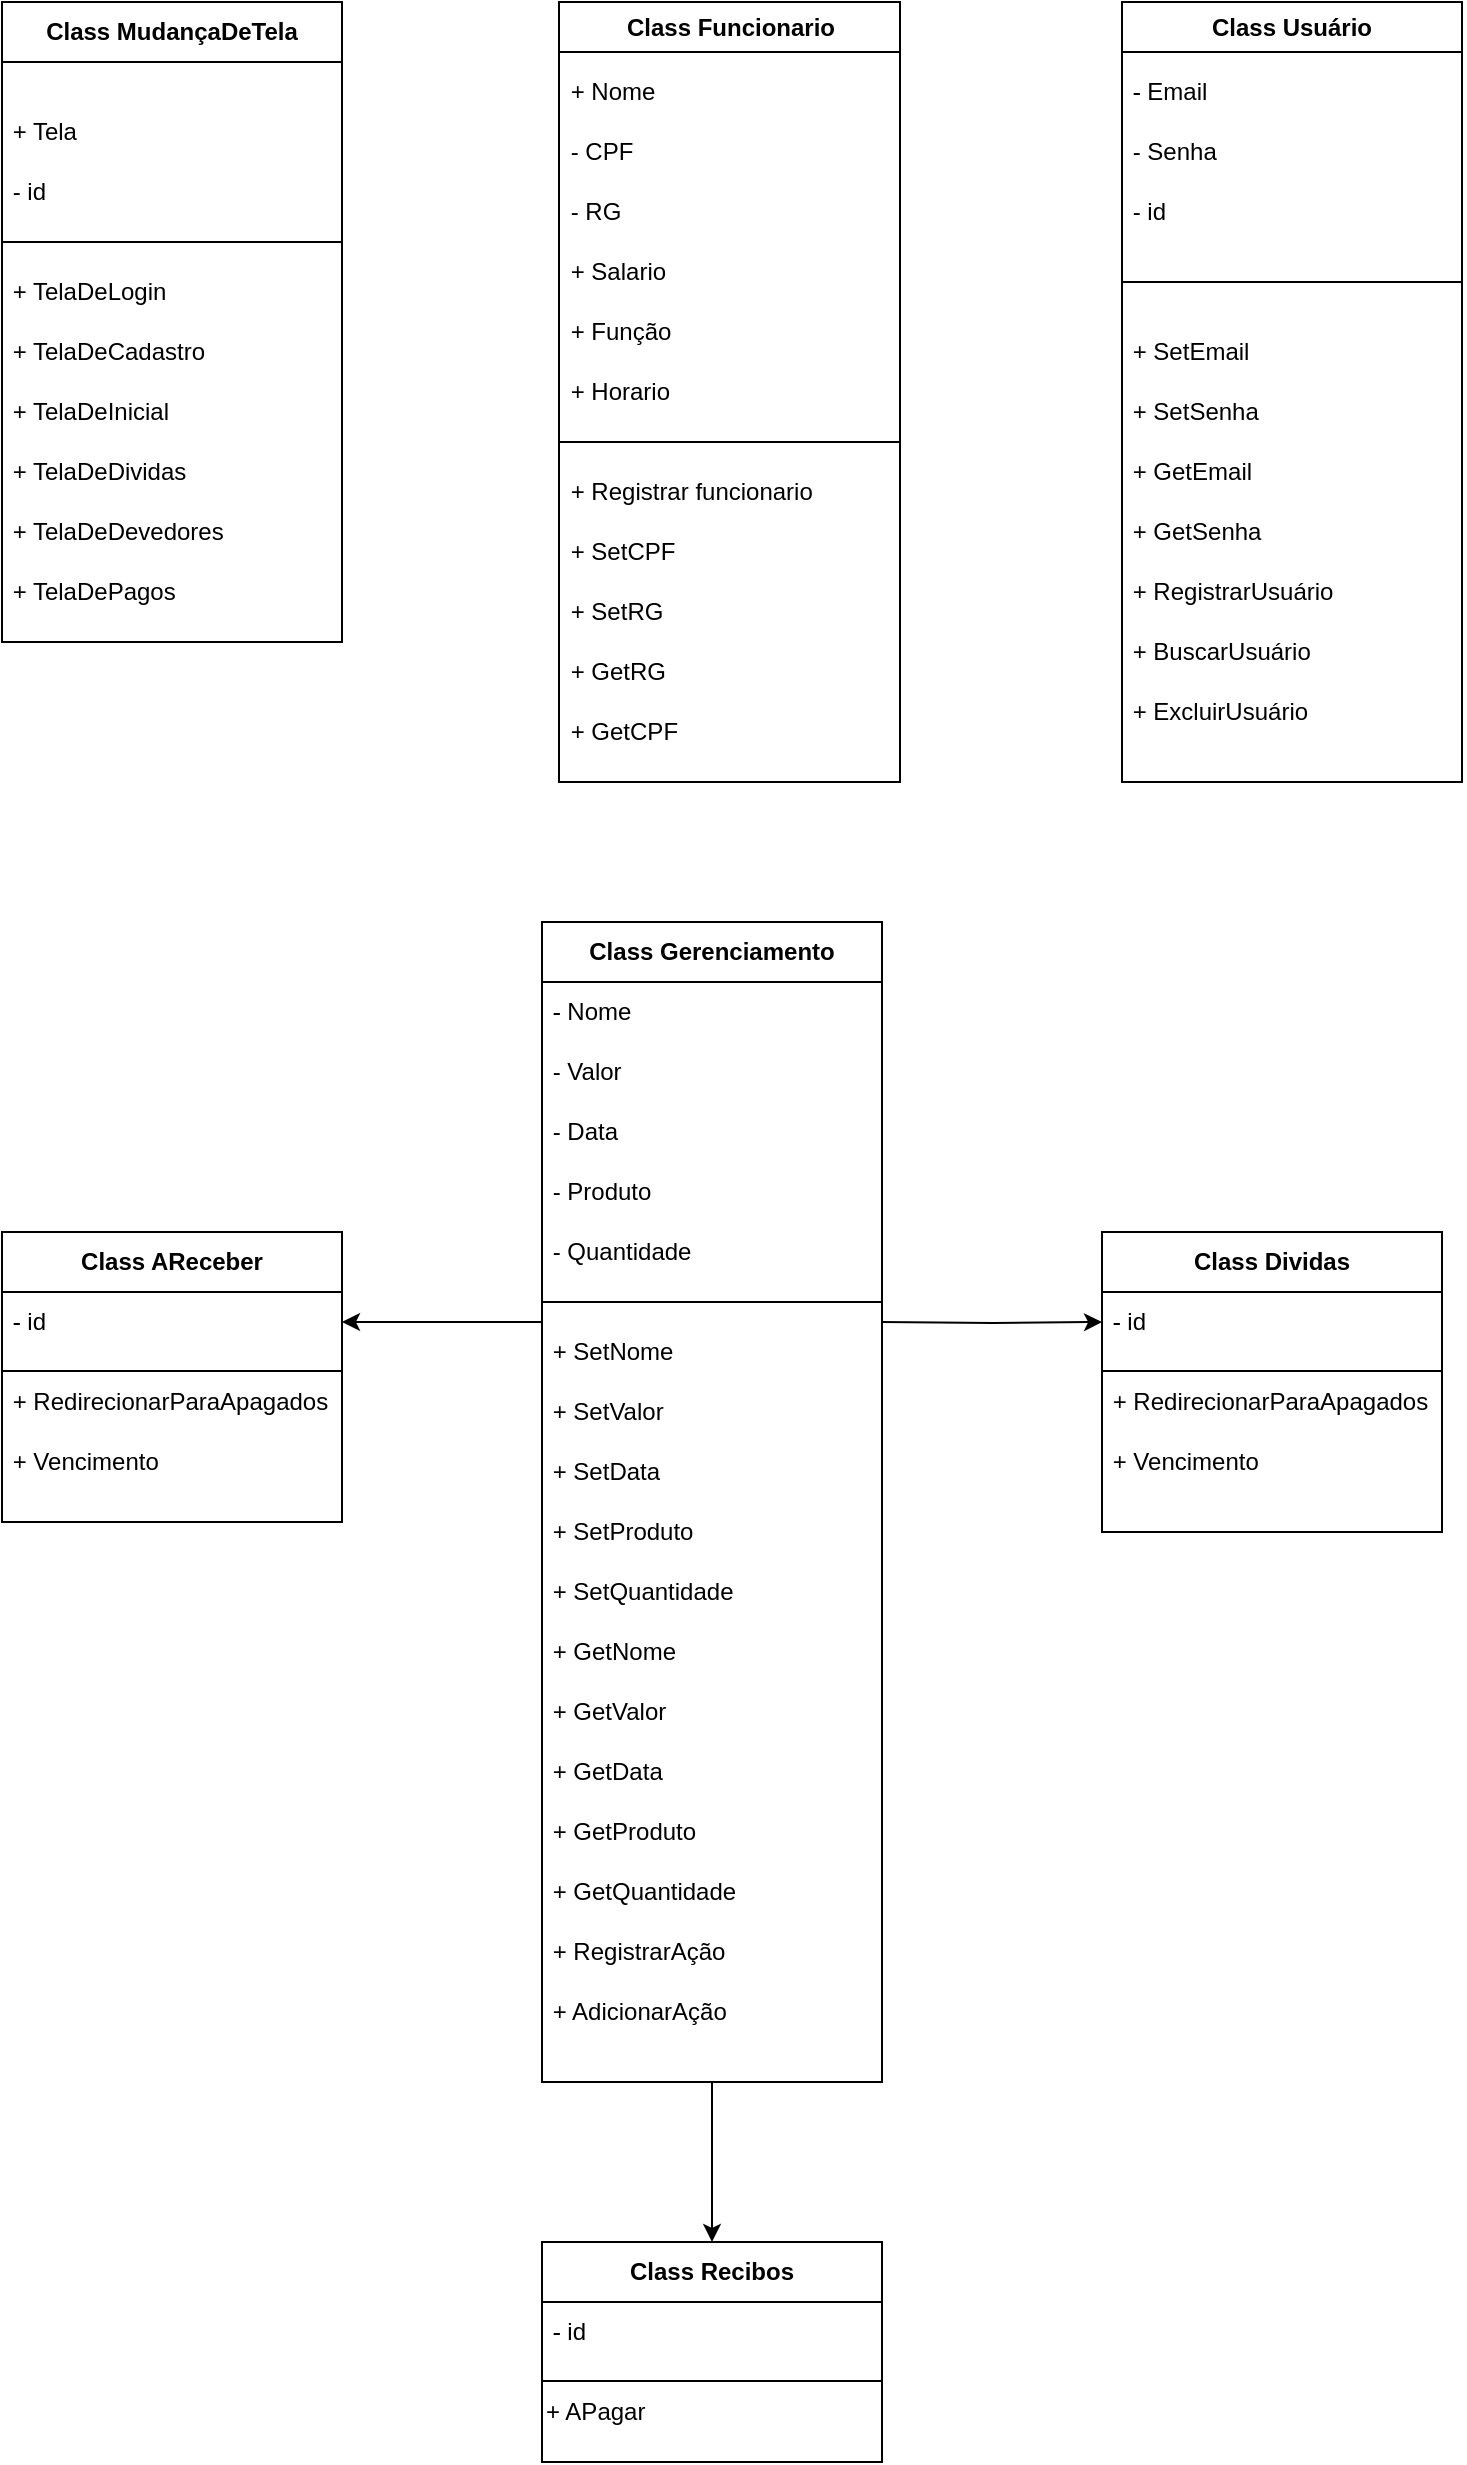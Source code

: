 <mxfile version="24.6.2" type="device">
  <diagram name="Página-1" id="smyKCcmPgh4JEpbnY9rW">
    <mxGraphModel dx="1549" dy="809" grid="1" gridSize="10" guides="1" tooltips="1" connect="1" arrows="1" fold="1" page="1" pageScale="1" pageWidth="827" pageHeight="1169" math="0" shadow="0">
      <root>
        <mxCell id="0" />
        <mxCell id="1" parent="0" />
        <mxCell id="2vEYWLVyO3rV39nkamUB-11" value="Class Usuário" style="swimlane;whiteSpace=wrap;html=1;startSize=25;" parent="1" vertex="1">
          <mxGeometry x="610" y="20" width="170" height="390" as="geometry" />
        </mxCell>
        <mxCell id="2vEYWLVyO3rV39nkamUB-15" value="&amp;nbsp;+ RegistrarUsuário&lt;span style=&quot;color: rgba(0, 0, 0, 0); font-family: monospace; font-size: 0px; text-wrap: nowrap;&quot;&gt;%3CmxGraphModel%3E%3Croot%3E%3CmxCell%20id%3D%220%22%2F%3E%3CmxCell%20id%3D%221%22%20parent%3D%220%22%2F%3E%3CmxCell%20id%3D%222%22%20value%3D%22%26amp%3Bnbsp%3B-%20Senha%22%20style%3D%22text%3Bhtml%3D1%3Balign%3Dleft%3BverticalAlign%3Dmiddle%3BwhiteSpace%3Dwrap%3Brounded%3D0%3B%22%20vertex%3D%221%22%20parent%3D%221%22%3E%3CmxGeometry%20x%3D%22290%22%20y%3D%22380%22%20width%3D%22170%22%20height%3D%2230%22%20as%3D%22geometry%22%2F%3E%3C%2FmxCell%3E%3C%2Froot%3E%3C%2FmxGraphModel%3E&lt;/span&gt;&lt;span style=&quot;color: rgba(0, 0, 0, 0); font-family: monospace; font-size: 0px; text-wrap: nowrap;&quot;&gt;%3CmxGraphModel%3E%3Croot%3E%3CmxCell%20id%3D%220%22%2F%3E%3CmxCell%20id%3D%221%22%20parent%3D%220%22%2F%3E%3CmxCell%20id%3D%222%22%20value%3D%22%26amp%3Bnbsp%3B-%20Senha%22%20style%3D%22text%3Bhtml%3D1%3Balign%3Dleft%3BverticalAlign%3Dmiddle%3BwhiteSpace%3Dwrap%3Brounded%3D0%3B%22%20vertex%3D%221%22%20parent%3D%221%22%3E%3CmxGeometry%20x%3D%22290%22%20y%3D%22380%22%20width%3D%22170%22%20height%3D%2230%22%20as%3D%22geometry%22%2F%3E%3C%2FmxCell%3E%3C%2Froot%3E%3C%2FmxGraphModel%3E&lt;/span&gt;" style="text;html=1;align=left;verticalAlign=middle;whiteSpace=wrap;rounded=0;" parent="2vEYWLVyO3rV39nkamUB-11" vertex="1">
          <mxGeometry y="280" width="170" height="30" as="geometry" />
        </mxCell>
        <mxCell id="2vEYWLVyO3rV39nkamUB-16" value="&amp;nbsp;+ BuscarUsuário&lt;span style=&quot;color: rgba(0, 0, 0, 0); font-family: monospace; font-size: 0px; text-wrap: nowrap;&quot;&gt;%3CmxGraphModel%3E%3Croot%3E%3CmxCell%20id%3D%220%22%2F%3E%3CmxCell%20id%3D%221%22%20parent%3D%220%22%2F%3E%3CmxCell%20id%3D%222%22%20value%3D%22%26amp%3Bnbsp%3B-%20Senha%22%20style%3D%22text%3Bhtml%3D1%3Balign%3Dleft%3BverticalAlign%3Dmiddle%3BwhiteSpace%3Dwrap%3Brounded%3D0%3B%22%20vertex%3D%221%22%20parent%3D%221%22%3E%3CmxGeometry%20x%3D%22290%22%20y%3D%22380%22%20width%3D%22170%22%20height%3D%2230%22%20as%3D%22geometry%22%2F%3E%3C%2FmxCell%3E%3C%2Froot%3E%3C%2FmxGraphModel%3E&lt;/span&gt;&lt;span style=&quot;color: rgba(0, 0, 0, 0); font-family: monospace; font-size: 0px; text-wrap: nowrap;&quot;&gt;%3CmxGraphModel%3E%3Croot%3E%3CmxCell%20id%3D%220%22%2F%3E%3CmxCell%20id%3D%221%22%20parent%3D%220%22%2F%3E%3CmxCell%20id%3D%222%22%20value%3D%22%26amp%3Bnbsp%3B-%20Senha%22%20style%3D%22text%3Bhtml%3D1%3Balign%3Dleft%3BverticalAlign%3Dmiddle%3BwhiteSpace%3Dwrap%3Brounded%3D0%3B%22%20vertex%3D%221%22%20parent%3D%221%22%3E%3CmxGeometry%20x%3D%22290%22%20y%3D%22380%22%20width%3D%22170%22%20height%3D%2230%22%20as%3D%22geometry%22%2F%3E%3C%2FmxCell%3E%3C%2Froot%3E%3C%2FmxGraphModel%3E&lt;/span&gt;" style="text;html=1;align=left;verticalAlign=middle;whiteSpace=wrap;rounded=0;" parent="2vEYWLVyO3rV39nkamUB-11" vertex="1">
          <mxGeometry y="310" width="170" height="30" as="geometry" />
        </mxCell>
        <mxCell id="2vEYWLVyO3rV39nkamUB-17" value="&amp;nbsp;+ ExcluirUsuário&lt;span style=&quot;color: rgba(0, 0, 0, 0); font-family: monospace; font-size: 0px; text-wrap: nowrap;&quot;&gt;%3CmxGraphModel%3E%3Croot%3E%3CmxCell%20id%3D%220%22%2F%3E%3CmxCell%20id%3D%221%22%20parent%3D%220%22%2F%3E%3CmxCell%20id%3D%222%22%20value%3D%22%26amp%3Bnbsp%3B-%20Senha%22%20style%3D%22text%3Bhtml%3D1%3Balign%3Dleft%3BverticalAlign%3Dmiddle%3BwhiteSpace%3Dwrap%3Brounded%3D0%3B%22%20vertex%3D%221%22%20parent%3D%221%22%3E%3CmxGeometry%20x%3D%22290%22%20y%3D%22380%22%20width%3D%22170%22%20height%3D%2230%22%20as%3D%22geometry%22%2F%3E%3C%2FmxCell%3E%3C%2Froot%3E%3C%2FmxGraphModel%3E&lt;/span&gt;&lt;span style=&quot;color: rgba(0, 0, 0, 0); font-family: monospace; font-size: 0px; text-wrap: nowrap;&quot;&gt;%3CmxGraphModel%3E%3Croot%3E%3CmxCell%20id%3D%220%22%2F%3E%3CmxCell%20id%3D%221%22%20parent%3D%220%22%2F%3E%3CmxCell%20id%3D%222%22%20value%3D%22%26amp%3Bnbsp%3B-%20Senha%22%20style%3D%22text%3Bhtml%3D1%3Balign%3Dleft%3BverticalAlign%3Dmiddle%3BwhiteSpace%3Dwrap%3Brounded%3D0%3B%22%20vertex%3D%221%22%20parent%3D%221%22%3E%3CmxGeometry%20x%3D%22290%22%20y%3D%22380%22%20width%3D%22170%22%20height%3D%2230%22%20as%3D%22geometry%22%2F%3E%3C%2FmxCell%3E%3C%2Froot%3E%3C%2FmxGraphModel%3E&lt;/span&gt;" style="text;html=1;align=left;verticalAlign=middle;whiteSpace=wrap;rounded=0;" parent="2vEYWLVyO3rV39nkamUB-11" vertex="1">
          <mxGeometry y="340" width="170" height="30" as="geometry" />
        </mxCell>
        <mxCell id="2vEYWLVyO3rV39nkamUB-19" value="&amp;nbsp;-&amp;nbsp;" style="text;html=1;align=left;verticalAlign=middle;whiteSpace=wrap;rounded=0;" parent="2vEYWLVyO3rV39nkamUB-11" vertex="1">
          <mxGeometry y="30" width="170" height="30" as="geometry" />
        </mxCell>
        <mxCell id="2vEYWLVyO3rV39nkamUB-22" value="&amp;nbsp;- Email" style="text;html=1;align=left;verticalAlign=middle;whiteSpace=wrap;rounded=0;" parent="2vEYWLVyO3rV39nkamUB-11" vertex="1">
          <mxGeometry y="30" width="170" height="30" as="geometry" />
        </mxCell>
        <mxCell id="2vEYWLVyO3rV39nkamUB-23" value="&amp;nbsp;- Senha" style="text;html=1;align=left;verticalAlign=middle;whiteSpace=wrap;rounded=0;" parent="2vEYWLVyO3rV39nkamUB-11" vertex="1">
          <mxGeometry y="60" width="170" height="30" as="geometry" />
        </mxCell>
        <mxCell id="2vEYWLVyO3rV39nkamUB-20" value="&amp;nbsp;+ SetEmail&lt;span style=&quot;color: rgba(0, 0, 0, 0); font-family: monospace; font-size: 0px; text-wrap: nowrap;&quot;&gt;%3CmxGraphModel%3E%3Croot%3E%3CmxCell%20id%3D%220%22%2F%3E%3CmxCell%20id%3D%221%22%20parent%3D%220%22%2F%3E%3CmxCell%20id%3D%222%22%20value%3D%22%26amp%3Bnbsp%3B-%20Senha%22%20style%3D%22text%3Bhtml%3D1%3Balign%3Dleft%3BverticalAlign%3Dmiddle%3BwhiteSpace%3Dwrap%3Brounded%3D0%3B%22%20vertex%3D%221%22%20parent%3D%221%22%3E%3CmxGeometry%20x%3D%22290%22%20y%3D%22380%22%20width%3D%22170%22%20height%3D%2230%22%20as%3D%22geometry%22%2F%3E%3C%2FmxCell%3E%3C%2Froot%3E%3C%2FmxGraphModel%3E&lt;/span&gt;&lt;span style=&quot;color: rgba(0, 0, 0, 0); font-family: monospace; font-size: 0px; text-wrap: nowrap;&quot;&gt;%3CmxGraphModel%3E%3Croot%3E%3CmxCell%20id%3D%220%22%2F%3E%3CmxCell%20id%3D%221%22%20parent%3D%220%22%2F%3E%3CmxCell%20id%3D%222%22%20value%3D%22%26amp%3Bnbsp%3B-%20Senha%22%20style%3D%22text%3Bhtml%3D1%3Balign%3Dleft%3BverticalAlign%3Dmiddle%3BwhiteSpace%3Dwrap%3Brounded%3D0%3B%22%20vertex%3D%221%22%20parent%3D%221%22%3E%3CmxGeometry%20x%3D%22290%22%20y%3D%22380%22%20width%3D%22170%22%20height%3D%2230%22%20as%3D%22geometry%22%2F%3E%3C%2FmxCell%3E%3C%2Froot%3E%3C%2FmxGraphModel%3E&lt;/span&gt;" style="text;html=1;align=left;verticalAlign=middle;whiteSpace=wrap;rounded=0;" parent="2vEYWLVyO3rV39nkamUB-11" vertex="1">
          <mxGeometry y="160" width="170" height="30" as="geometry" />
        </mxCell>
        <mxCell id="2vEYWLVyO3rV39nkamUB-21" value="&amp;nbsp;+ SetSenha&lt;span style=&quot;color: rgba(0, 0, 0, 0); font-family: monospace; font-size: 0px; text-wrap: nowrap;&quot;&gt;%3CmxGraphModel%3E%3Croot%3E%3CmxCell%20id%3D%220%22%2F%3E%3CmxCell%20id%3D%221%22%20parent%3D%220%22%2F%3E%3CmxCell%20id%3D%222%22%20value%3D%22%26amp%3Bnbsp%3B-%20Senha%22%20style%3D%22text%3Bhtml%3D1%3Balign%3Dleft%3BverticalAlign%3Dmiddle%3BwhiteSpace%3Dwrap%3Brounded%3D0%3B%22%20vertex%3D%221%22%20parent%3D%221%22%3E%3CmxGeometry%20x%3D%22290%22%20y%3D%22380%22%20width%3D%22170%22%20height%3D%2230%22%20as%3D%22geometry%22%2F%3E%3C%2FmxCell%3E%3C%2Froot%3E%3C%2FmxGraphModel%3E&lt;/span&gt;&lt;span style=&quot;color: rgba(0, 0, 0, 0); font-family: monospace; font-size: 0px; text-wrap: nowrap;&quot;&gt;%3CmxGraphModel%3E%3Croot%3E%3CmxCell%20id%3D%220%22%2F%3E%3CmxCell%20id%3D%221%22%20parent%3D%220%22%2F%3E%3CmxCell%20id%3D%222%22%20value%3D%22%26amp%3Bnbsp%3B-%20Senha%22%20style%3D%22text%3Bhtml%3D1%3Balign%3Dleft%3BverticalAlign%3Dmiddle%3BwhiteSpace%3Dwrap%3Brounded%3D0%3B%22%20vertex%3D%221%22%20parent%3D%221%22%3E%3CmxGeometry%20x%3D%22290%22%20y%3D%22380%22%20width%3D%22170%22%20height%3D%2230%22%20as%3D%22geometry%22%2F%3E%3C%2FmxCell%3E%3C%2Froot%3E%3C%2FmxGraphModel%3E&lt;/span&gt;" style="text;html=1;align=left;verticalAlign=middle;whiteSpace=wrap;rounded=0;" parent="2vEYWLVyO3rV39nkamUB-11" vertex="1">
          <mxGeometry y="190" width="170" height="30" as="geometry" />
        </mxCell>
        <mxCell id="3HMJEBWpOev8WAPLhZj--65" value="&amp;nbsp;- id" style="text;html=1;align=left;verticalAlign=middle;whiteSpace=wrap;rounded=0;" parent="2vEYWLVyO3rV39nkamUB-11" vertex="1">
          <mxGeometry y="90" width="170" height="30" as="geometry" />
        </mxCell>
        <mxCell id="3HMJEBWpOev8WAPLhZj--68" value="" style="endArrow=none;html=1;rounded=0;exitX=0;exitY=0.5;exitDx=0;exitDy=0;entryX=1;entryY=0.5;entryDx=0;entryDy=0;" parent="2vEYWLVyO3rV39nkamUB-11" edge="1">
          <mxGeometry width="50" height="50" relative="1" as="geometry">
            <mxPoint y="140" as="sourcePoint" />
            <mxPoint x="170" y="140" as="targetPoint" />
          </mxGeometry>
        </mxCell>
        <mxCell id="bdETk0c40RNXYwmFuUaq-20" value="&amp;nbsp;+ GetEmail&lt;span style=&quot;color: rgba(0, 0, 0, 0); font-family: monospace; font-size: 0px; text-wrap: nowrap;&quot;&gt;%3CmxGraphModel%3E%3Croot%3E%3CmxCell%20id%3D%220%22%2F%3E%3CmxCell%20id%3D%221%22%20parent%3D%220%22%2F%3E%3CmxCell%20id%3D%222%22%20value%3D%22%26amp%3Bnbsp%3B-%20Senha%22%20style%3D%22text%3Bhtml%3D1%3Balign%3Dleft%3BverticalAlign%3Dmiddle%3BwhiteSpace%3Dwrap%3Brounded%3D0%3B%22%20vertex%3D%221%22%20parent%3D%221%22%3E%3CmxGeometry%20x%3D%22290%22%20y%3D%22380%22%20width%3D%22170%22%20height%3D%2230%22%20as%3D%22geometry%22%2F%3E%3C%2FmxCell%3E%3C%2Froot%3E%3C%2FmxGraphModel%3E&lt;/span&gt;&lt;span style=&quot;color: rgba(0, 0, 0, 0); font-family: monospace; font-size: 0px; text-wrap: nowrap;&quot;&gt;%3CmxGraphModel%3E%3Croot%3E%3CmxCell%20id%3D%220%22%2F%3E%3CmxCell%20id%3D%221%22%20parent%3D%220%22%2F%3E%3CmxCell%20id%3D%222%22%20value%3D%22%26amp%3Bnbsp%3B-%20Senha%22%20style%3D%22text%3Bhtml%3D1%3Balign%3Dleft%3BverticalAlign%3Dmiddle%3BwhiteSpace%3Dwrap%3Brounded%3D0%3B%22%20vertex%3D%221%22%20parent%3D%221%22%3E%3CmxGeometry%20x%3D%22290%22%20y%3D%22380%22%20width%3D%22170%22%20height%3D%2230%22%20as%3D%22geometry%22%2F%3E%3C%2FmxCell%3E%3C%2Froot%3E%3C%2FmxGraphModel%3E&lt;/span&gt;" style="text;html=1;align=left;verticalAlign=middle;whiteSpace=wrap;rounded=0;" vertex="1" parent="2vEYWLVyO3rV39nkamUB-11">
          <mxGeometry y="220" width="170" height="30" as="geometry" />
        </mxCell>
        <mxCell id="bdETk0c40RNXYwmFuUaq-21" value="&amp;nbsp;+ GetSenha&lt;span style=&quot;color: rgba(0, 0, 0, 0); font-family: monospace; font-size: 0px; text-wrap: nowrap;&quot;&gt;%3CmxGraphModel%3E%3Croot%3E%3CmxCell%20id%3D%220%22%2F%3E%3CmxCell%20id%3D%221%22%20parent%3D%220%22%2F%3E%3CmxCell%20id%3D%222%22%20value%3D%22%26amp%3Bnbsp%3B-%20Senha%22%20style%3D%22text%3Bhtml%3D1%3Balign%3Dleft%3BverticalAlign%3Dmiddle%3BwhiteSpace%3Dwrap%3Brounded%3D0%3B%22%20vertex%3D%221%22%20parent%3D%221%22%3E%3CmxGeometry%20x%3D%22290%22%20y%3D%22380%22%20width%3D%22170%22%20height%3D%2230%22%20as%3D%22geometry%22%2F%3E%3C%2FmxCell%3E%3C%2Froot%3E%3C%2FmxGraphModel%3E&lt;/span&gt;&lt;span style=&quot;color: rgba(0, 0, 0, 0); font-family: monospace; font-size: 0px; text-wrap: nowrap;&quot;&gt;%3CmxGraphModel%3E%3Croot%3E%3CmxCell%20id%3D%220%22%2F%3E%3CmxCell%20id%3D%221%22%20parent%3D%220%22%2F%3E%3CmxCell%20id%3D%222%22%20value%3D%22%26amp%3Bnbsp%3B-%20Senha%22%20style%3D%22text%3Bhtml%3D1%3Balign%3Dleft%3BverticalAlign%3Dmiddle%3BwhiteSpace%3Dwrap%3Brounded%3D0%3B%22%20vertex%3D%221%22%20parent%3D%221%22%3E%3CmxGeometry%20x%3D%22290%22%20y%3D%22380%22%20width%3D%22170%22%20height%3D%2230%22%20as%3D%22geometry%22%2F%3E%3C%2FmxCell%3E%3C%2Froot%3E%3C%2FmxGraphModel%3E&lt;/span&gt;" style="text;html=1;align=left;verticalAlign=middle;whiteSpace=wrap;rounded=0;" vertex="1" parent="2vEYWLVyO3rV39nkamUB-11">
          <mxGeometry y="250" width="170" height="30" as="geometry" />
        </mxCell>
        <mxCell id="2vEYWLVyO3rV39nkamUB-25" value="Class MudançaDeTela" style="swimlane;whiteSpace=wrap;html=1;startSize=30;" parent="1" vertex="1">
          <mxGeometry x="50" y="20" width="170" height="320" as="geometry" />
        </mxCell>
        <mxCell id="2vEYWLVyO3rV39nkamUB-28" value="&amp;nbsp;+ TelaDeLogin" style="text;html=1;align=left;verticalAlign=middle;whiteSpace=wrap;rounded=0;" parent="2vEYWLVyO3rV39nkamUB-25" vertex="1">
          <mxGeometry y="130" width="170" height="30" as="geometry" />
        </mxCell>
        <mxCell id="2vEYWLVyO3rV39nkamUB-29" value="&amp;nbsp;+ TelaDeCadastro" style="text;html=1;align=left;verticalAlign=middle;whiteSpace=wrap;rounded=0;" parent="2vEYWLVyO3rV39nkamUB-25" vertex="1">
          <mxGeometry y="160" width="170" height="30" as="geometry" />
        </mxCell>
        <mxCell id="2vEYWLVyO3rV39nkamUB-30" value="&amp;nbsp;+ TelaDeInicial" style="text;html=1;align=left;verticalAlign=middle;whiteSpace=wrap;rounded=0;" parent="2vEYWLVyO3rV39nkamUB-25" vertex="1">
          <mxGeometry y="190" width="170" height="30" as="geometry" />
        </mxCell>
        <mxCell id="2vEYWLVyO3rV39nkamUB-31" value="&amp;nbsp;+ TelaDeDividas" style="text;html=1;align=left;verticalAlign=middle;whiteSpace=wrap;rounded=0;" parent="2vEYWLVyO3rV39nkamUB-25" vertex="1">
          <mxGeometry y="220" width="170" height="30" as="geometry" />
        </mxCell>
        <mxCell id="2vEYWLVyO3rV39nkamUB-32" value="&amp;nbsp;+ TelaDeDevedores" style="text;html=1;align=left;verticalAlign=middle;whiteSpace=wrap;rounded=0;" parent="2vEYWLVyO3rV39nkamUB-25" vertex="1">
          <mxGeometry y="250" width="170" height="30" as="geometry" />
        </mxCell>
        <mxCell id="2vEYWLVyO3rV39nkamUB-33" value="&amp;nbsp;+ TelaDePagos" style="text;html=1;align=left;verticalAlign=middle;whiteSpace=wrap;rounded=0;" parent="2vEYWLVyO3rV39nkamUB-25" vertex="1">
          <mxGeometry y="280" width="170" height="30" as="geometry" />
        </mxCell>
        <mxCell id="2vEYWLVyO3rV39nkamUB-27" value="" style="endArrow=none;html=1;rounded=0;exitX=0;exitY=0.5;exitDx=0;exitDy=0;entryX=1;entryY=0.5;entryDx=0;entryDy=0;" parent="2vEYWLVyO3rV39nkamUB-25" edge="1">
          <mxGeometry width="50" height="50" relative="1" as="geometry">
            <mxPoint y="120" as="sourcePoint" />
            <mxPoint x="170" y="120" as="targetPoint" />
          </mxGeometry>
        </mxCell>
        <mxCell id="3HMJEBWpOev8WAPLhZj--1" value="&amp;nbsp;+ Tela" style="text;html=1;align=left;verticalAlign=middle;whiteSpace=wrap;rounded=0;" parent="2vEYWLVyO3rV39nkamUB-25" vertex="1">
          <mxGeometry y="50" width="170" height="30" as="geometry" />
        </mxCell>
        <mxCell id="3HMJEBWpOev8WAPLhZj--69" value="&amp;nbsp;- id" style="text;html=1;align=left;verticalAlign=middle;whiteSpace=wrap;rounded=0;" parent="2vEYWLVyO3rV39nkamUB-25" vertex="1">
          <mxGeometry y="80" width="170" height="30" as="geometry" />
        </mxCell>
        <mxCell id="3HMJEBWpOev8WAPLhZj--51" style="edgeStyle=orthogonalEdgeStyle;rounded=0;orthogonalLoop=1;jettySize=auto;html=1;exitX=0.5;exitY=1;exitDx=0;exitDy=0;entryX=0.5;entryY=0;entryDx=0;entryDy=0;" parent="1" source="3HMJEBWpOev8WAPLhZj--15" target="3HMJEBWpOev8WAPLhZj--52" edge="1">
          <mxGeometry relative="1" as="geometry">
            <mxPoint x="405" y="1140" as="targetPoint" />
          </mxGeometry>
        </mxCell>
        <mxCell id="3HMJEBWpOev8WAPLhZj--15" value="Class Gerenciamento" style="swimlane;whiteSpace=wrap;html=1;startSize=30;" parent="1" vertex="1">
          <mxGeometry x="320" y="480" width="170" height="580" as="geometry" />
        </mxCell>
        <mxCell id="3HMJEBWpOev8WAPLhZj--19" value="&amp;nbsp;-&amp;nbsp;" style="text;html=1;align=left;verticalAlign=middle;whiteSpace=wrap;rounded=0;" parent="3HMJEBWpOev8WAPLhZj--15" vertex="1">
          <mxGeometry y="30" width="170" height="30" as="geometry" />
        </mxCell>
        <mxCell id="3HMJEBWpOev8WAPLhZj--20" value="&amp;nbsp;- Nome" style="text;html=1;align=left;verticalAlign=middle;whiteSpace=wrap;rounded=0;" parent="3HMJEBWpOev8WAPLhZj--15" vertex="1">
          <mxGeometry y="30" width="170" height="30" as="geometry" />
        </mxCell>
        <mxCell id="3HMJEBWpOev8WAPLhZj--21" value="&amp;nbsp;- Valor" style="text;html=1;align=left;verticalAlign=middle;whiteSpace=wrap;rounded=0;" parent="3HMJEBWpOev8WAPLhZj--15" vertex="1">
          <mxGeometry y="60" width="170" height="30" as="geometry" />
        </mxCell>
        <mxCell id="3HMJEBWpOev8WAPLhZj--22" value="" style="endArrow=none;html=1;rounded=0;exitX=0;exitY=0.5;exitDx=0;exitDy=0;entryX=1;entryY=0.5;entryDx=0;entryDy=0;" parent="3HMJEBWpOev8WAPLhZj--15" edge="1">
          <mxGeometry width="50" height="50" relative="1" as="geometry">
            <mxPoint y="190" as="sourcePoint" />
            <mxPoint x="170" y="190" as="targetPoint" />
          </mxGeometry>
        </mxCell>
        <mxCell id="3HMJEBWpOev8WAPLhZj--25" value="&amp;nbsp;- Data&lt;span style=&quot;color: rgba(0, 0, 0, 0); font-family: monospace; font-size: 0px; text-wrap: nowrap;&quot;&gt;%3CmxGraphModel%3E%3Croot%3E%3CmxCell%20id%3D%220%22%2F%3E%3CmxCell%20id%3D%221%22%20parent%3D%220%22%2F%3E%3CmxCell%20id%3D%222%22%20value%3D%22%26amp%3Bnbsp%3B-%20Valor%22%20style%3D%22text%3Bhtml%3D1%3Balign%3Dleft%3BverticalAlign%3Dmiddle%3BwhiteSpace%3Dwrap%3Brounded%3D0%3B%22%20vertex%3D%221%22%20parent%3D%221%22%3E%3CmxGeometry%20x%3D%22290%22%20y%3D%22710%22%20width%3D%22170%22%20height%3D%2230%22%20as%3D%22geometry%22%2F%3E%3C%2FmxCell%3E%3C%2Froot%3E%3C%2FmxGraphModel%3E&lt;/span&gt;" style="text;html=1;align=left;verticalAlign=middle;whiteSpace=wrap;rounded=0;" parent="3HMJEBWpOev8WAPLhZj--15" vertex="1">
          <mxGeometry y="90" width="170" height="30" as="geometry" />
        </mxCell>
        <mxCell id="3HMJEBWpOev8WAPLhZj--27" value="&amp;nbsp;- Produto&lt;span style=&quot;color: rgba(0, 0, 0, 0); font-family: monospace; font-size: 0px; text-wrap: nowrap;&quot;&gt;%3CmxGraphModel%3E%3Croot%3E%3CmxCell%20id%3D%220%22%2F%3E%3CmxCell%20id%3D%221%22%20parent%3D%220%22%2F%3E%3CmxCell%20id%3D%222%22%20value%3D%22%26amp%3Bnbsp%3B-%20Valor%22%20style%3D%22text%3Bhtml%3D1%3Balign%3Dleft%3BverticalAlign%3Dmiddle%3BwhiteSpace%3Dwrap%3Brounded%3D0%3B%22%20vertex%3D%221%22%20parent%3D%221%22%3E%3CmxGeometry%20x%3D%22290%22%20y%3D%22710%22%20width%3D%22170%22%20height%3D%2230%22%20as%3D%22geometry%22%2F%3E%3C%2FmxCell%3E%3C%2Froot%3E%3C%2FmxGraphModel%3E&lt;/span&gt;" style="text;html=1;align=left;verticalAlign=middle;whiteSpace=wrap;rounded=0;" parent="3HMJEBWpOev8WAPLhZj--15" vertex="1">
          <mxGeometry y="120" width="170" height="30" as="geometry" />
        </mxCell>
        <mxCell id="3HMJEBWpOev8WAPLhZj--28" value="&amp;nbsp;- Quantidade&lt;span style=&quot;color: rgba(0, 0, 0, 0); font-family: monospace; font-size: 0px; text-wrap: nowrap;&quot;&gt;%3CmxGraphModel%3E%3Croot%3E%3CmxCell%20id%3D%220%22%2F%3E%3CmxCell%20id%3D%221%22%20parent%3D%220%22%2F%3E%3CmxCell%20id%3D%222%22%20value%3D%22%26amp%3Bnbsp%3B-%20Valor%22%20style%3D%22text%3Bhtml%3D1%3Balign%3Dleft%3BverticalAlign%3Dmiddle%3BwhiteSpace%3Dwrap%3Brounded%3D0%3B%22%20vertex%3D%221%22%20parent%3D%221%22%3E%3CmxGeometry%20x%3D%22290%22%20y%3D%22710%22%20width%3D%22170%22%20height%3D%2230%22%20as%3D%22geometry%22%2F%3E%3C%2FmxCell%3E%3C%2Froot%3E%3C%2FmxGraphModel%3E&lt;/span&gt;" style="text;html=1;align=left;verticalAlign=middle;whiteSpace=wrap;rounded=0;" parent="3HMJEBWpOev8WAPLhZj--15" vertex="1">
          <mxGeometry y="150" width="170" height="30" as="geometry" />
        </mxCell>
        <mxCell id="3HMJEBWpOev8WAPLhZj--16" value="&amp;nbsp;+ RegistrarAção&lt;span style=&quot;color: rgba(0, 0, 0, 0); font-family: monospace; font-size: 0px; text-wrap: nowrap;&quot;&gt;%3CmxGraphModel%3E%3Croot%3E%3CmxCell%20id%3D%220%22%2F%3E%3CmxCell%20id%3D%221%22%20parent%3D%220%22%2F%3E%3CmxCell%20id%3D%222%22%20value%3D%22%26amp%3Bnbsp%3B-%20Senha%22%20style%3D%22text%3Bhtml%3D1%3Balign%3Dleft%3BverticalAlign%3Dmiddle%3BwhiteSpace%3Dwrap%3Brounded%3D0%3B%22%20vertex%3D%221%22%20parent%3D%221%22%3E%3CmxGeometry%20x%3D%22290%22%20y%3D%22380%22%20width%3D%22170%22%20height%3D%2230%22%20as%3D%22geometry%22%2F%3E%3C%2FmxCell%3E%3C%2Froot%3E%3C%2FmxGraphModel%3E&lt;/span&gt;&lt;span style=&quot;color: rgba(0, 0, 0, 0); font-family: monospace; font-size: 0px; text-wrap: nowrap;&quot;&gt;%3CmxGraphModel%3E%3Croot%3E%3CmxCell%20id%3D%220%22%2F%3E%3CmxCell%20id%3D%221%22%20parent%3D%220%22%2F%3E%3CmxCell%20id%3D%222%22%20value%3D%22%26amp%3Bnbsp%3B-%20Senha%22%20style%3D%22text%3Bhtml%3D1%3Balign%3Dleft%3BverticalAlign%3Dmiddle%3BwhiteSpace%3Dwrap%3Brounded%3D0%3B%22%20vertex%3D%221%22%20parent%3D%221%22%3E%3CmxGeometry%20x%3D%22290%22%20y%3D%22380%22%20width%3D%22170%22%20height%3D%2230%22%20as%3D%22geometry%22%2F%3E%3C%2FmxCell%3E%3C%2Froot%3E%3C%2FmxGraphModel%3E&lt;/span&gt;" style="text;html=1;align=left;verticalAlign=middle;whiteSpace=wrap;rounded=0;" parent="3HMJEBWpOev8WAPLhZj--15" vertex="1">
          <mxGeometry y="500" width="170" height="30" as="geometry" />
        </mxCell>
        <mxCell id="3HMJEBWpOev8WAPLhZj--23" value="&amp;nbsp;+ SetNome&lt;span style=&quot;color: rgba(0, 0, 0, 0); font-family: monospace; font-size: 0px; text-wrap: nowrap;&quot;&gt;%3CmxGraphModel%3E%3Croot%3E%3CmxCell%20id%3D%220%22%2F%3E%3CmxCell%20id%3D%221%22%20parent%3D%220%22%2F%3E%3CmxCell%20id%3D%222%22%20value%3D%22%26amp%3Bnbsp%3B-%20Senha%22%20style%3D%22text%3Bhtml%3D1%3Balign%3Dleft%3BverticalAlign%3Dmiddle%3BwhiteSpace%3Dwrap%3Brounded%3D0%3B%22%20vertex%3D%221%22%20parent%3D%221%22%3E%3CmxGeometry%20x%3D%22290%22%20y%3D%22380%22%20width%3D%22170%22%20height%3D%2230%22%20as%3D%22geometry%22%2F%3E%3C%2FmxCell%3E%3C%2Froot%3E%3C%2FmxGraphModel%3E&lt;/span&gt;&lt;span style=&quot;color: rgba(0, 0, 0, 0); font-family: monospace; font-size: 0px; text-wrap: nowrap;&quot;&gt;%3CmxGraphModel%3E%3Croot%3E%3CmxCell%20id%3D%220%22%2F%3E%3CmxCell%20id%3D%221%22%20parent%3D%220%22%2F%3E%3CmxCell%20id%3D%222%22%20value%3D%22%26amp%3Bnbsp%3B-%20Senha%22%20style%3D%22text%3Bhtml%3D1%3Balign%3Dleft%3BverticalAlign%3Dmiddle%3BwhiteSpace%3Dwrap%3Brounded%3D0%3B%22%20vertex%3D%221%22%20parent%3D%221%22%3E%3CmxGeometry%20x%3D%22290%22%20y%3D%22380%22%20width%3D%22170%22%20height%3D%2230%22%20as%3D%22geometry%22%2F%3E%3C%2FmxCell%3E%3C%2Froot%3E%3C%2FmxGraphModel%3E&lt;/span&gt;" style="text;html=1;align=left;verticalAlign=middle;whiteSpace=wrap;rounded=0;" parent="3HMJEBWpOev8WAPLhZj--15" vertex="1">
          <mxGeometry y="200" width="170" height="30" as="geometry" />
        </mxCell>
        <mxCell id="3HMJEBWpOev8WAPLhZj--24" value="&amp;nbsp;+ SetValor&lt;span style=&quot;color: rgba(0, 0, 0, 0); font-family: monospace; font-size: 0px; text-wrap: nowrap;&quot;&gt;%3CmxGraphModel%3E%3Croot%3E%3CmxCell%20id%3D%220%22%2F%3E%3CmxCell%20id%3D%221%22%20parent%3D%220%22%2F%3E%3CmxCell%20id%3D%222%22%20value%3D%22%26amp%3Bnbsp%3B-%20Senha%22%20style%3D%22text%3Bhtml%3D1%3Balign%3Dleft%3BverticalAlign%3Dmiddle%3BwhiteSpace%3Dwrap%3Brounded%3D0%3B%22%20vertex%3D%221%22%20parent%3D%221%22%3E%3CmxGeometry%20x%3D%22290%22%20y%3D%22380%22%20width%3D%22170%22%20height%3D%2230%22%20as%3D%22geometry%22%2F%3E%3C%2FmxCell%3E%3C%2Froot%3E%3C%2FmxGraphModel%3E&lt;/span&gt;&lt;span style=&quot;color: rgba(0, 0, 0, 0); font-family: monospace; font-size: 0px; text-wrap: nowrap;&quot;&gt;%3CmxGraphModel%3E%3Croot%3E%3CmxCell%20id%3D%220%22%2F%3E%3CmxCell%20id%3D%221%22%20parent%3D%220%22%2F%3E%3CmxCell%20id%3D%222%22%20value%3D%22%26amp%3Bnbsp%3B-%20Senha%22%20style%3D%22text%3Bhtml%3D1%3Balign%3Dleft%3BverticalAlign%3Dmiddle%3BwhiteSpace%3Dwrap%3Brounded%3D0%3B%22%20vertex%3D%221%22%20parent%3D%221%22%3E%3CmxGeometry%20x%3D%22290%22%20y%3D%22380%22%20width%3D%22170%22%20height%3D%2230%22%20as%3D%22geometry%22%2F%3E%3C%2FmxCell%3E%3C%2Froot%3E%3C%2FmxGraphModel%3E&lt;/span&gt;" style="text;html=1;align=left;verticalAlign=middle;whiteSpace=wrap;rounded=0;" parent="3HMJEBWpOev8WAPLhZj--15" vertex="1">
          <mxGeometry y="230" width="170" height="30" as="geometry" />
        </mxCell>
        <mxCell id="3HMJEBWpOev8WAPLhZj--29" value="&amp;nbsp;+ SetData&lt;span style=&quot;color: rgba(0, 0, 0, 0); font-family: monospace; font-size: 0px; text-wrap: nowrap;&quot;&gt;%3CmxGraphModel%3E%3Croot%3E%3CmxCell%20id%3D%220%22%2F%3E%3CmxCell%20id%3D%221%22%20parent%3D%220%22%2F%3E%3CmxCell%20id%3D%222%22%20value%3D%22%26amp%3Bnbsp%3B-%20Senha%22%20style%3D%22text%3Bhtml%3D1%3Balign%3Dleft%3BverticalAlign%3Dmiddle%3BwhiteSpace%3Dwrap%3Brounded%3D0%3B%22%20vertex%3D%221%22%20parent%3D%221%22%3E%3CmxGeometry%20x%3D%22290%22%20y%3D%22380%22%20width%3D%22170%22%20height%3D%2230%22%20as%3D%22geometry%22%2F%3E%3C%2FmxCell%3E%3C%2Froot%3E%3C%2FmxGraphModel%3E&lt;/span&gt;&lt;span style=&quot;color: rgba(0, 0, 0, 0); font-family: monospace; font-size: 0px; text-wrap: nowrap;&quot;&gt;%3CmxGraphModel%3E%3Croot%3E%3CmxCell%20id%3D%220%22%2F%3E%3CmxCell%20id%3D%221%22%20parent%3D%220%22%2F%3E%3CmxCell%20id%3D%222%22%20value%3D%22%26amp%3Bnbsp%3B-%20Senha%22%20style%3D%22text%3Bhtml%3D1%3Balign%3Dleft%3BverticalAlign%3Dmiddle%3BwhiteSpace%3Dwrap%3Brounded%3D0%3B%22%20vertex%3D%221%22%20parent%3D%221%22%3E%3CmxGeometry%20x%3D%22290%22%20y%3D%22380%22%20width%3D%22170%22%20height%3D%2230%22%20as%3D%22geometry%22%2F%3E%3C%2FmxCell%3E%3C%2Froot%3E%3C%2FmxGraphModel%3E&lt;/span&gt;" style="text;html=1;align=left;verticalAlign=middle;whiteSpace=wrap;rounded=0;" parent="3HMJEBWpOev8WAPLhZj--15" vertex="1">
          <mxGeometry y="260" width="170" height="30" as="geometry" />
        </mxCell>
        <mxCell id="3HMJEBWpOev8WAPLhZj--30" value="&amp;nbsp;+ SetProduto&lt;span style=&quot;color: rgba(0, 0, 0, 0); font-family: monospace; font-size: 0px; text-wrap: nowrap;&quot;&gt;%3CmxGraphModel%3E%3Croot%3E%3CmxCell%20id%3D%220%22%2F%3E%3CmxCell%20id%3D%221%22%20parent%3D%220%22%2F%3E%3CmxCell%20id%3D%222%22%20value%3D%22%26amp%3Bnbsp%3B-%20Senha%22%20style%3D%22text%3Bhtml%3D1%3Balign%3Dleft%3BverticalAlign%3Dmiddle%3BwhiteSpace%3Dwrap%3Brounded%3D0%3B%22%20vertex%3D%221%22%20parent%3D%221%22%3E%3CmxGeometry%20x%3D%22290%22%20y%3D%22380%22%20width%3D%22170%22%20height%3D%2230%22%20as%3D%22geometry%22%2F%3E%3C%2FmxCell%3E%3C%2Froot%3E%3C%2FmxGraphModel%3E&lt;/span&gt;&lt;span style=&quot;color: rgba(0, 0, 0, 0); font-family: monospace; font-size: 0px; text-wrap: nowrap;&quot;&gt;%3CmxGraphModel%3E%3Croot%3E%3CmxCell%20id%3D%220%22%2F%3E%3CmxCell%20id%3D%221%22%20parent%3D%220%22%2F%3E%3CmxCell%20id%3D%222%22%20value%3D%22%26amp%3Bnbsp%3B-%20Senha%22%20style%3D%22text%3Bhtml%3D1%3Balign%3Dleft%3BverticalAlign%3Dmiddle%3BwhiteSpace%3Dwrap%3Brounded%3D0%3B%22%20vertex%3D%221%22%20parent%3D%221%22%3E%3CmxGeometry%20x%3D%22290%22%20y%3D%22380%22%20width%3D%22170%22%20height%3D%2230%22%20as%3D%22geometry%22%2F%3E%3C%2FmxCell%3E%3C%2Froot%3E%3C%2FmxGraphModel%3E&lt;/span&gt;" style="text;html=1;align=left;verticalAlign=middle;whiteSpace=wrap;rounded=0;" parent="3HMJEBWpOev8WAPLhZj--15" vertex="1">
          <mxGeometry y="290" width="170" height="30" as="geometry" />
        </mxCell>
        <mxCell id="3HMJEBWpOev8WAPLhZj--31" value="&amp;nbsp;+ SetQuantidade&lt;span style=&quot;color: rgba(0, 0, 0, 0); font-family: monospace; font-size: 0px; text-wrap: nowrap;&quot;&gt;%3CmxGraphModel%3E%3Croot%3E%3CmxCell%20id%3D%220%22%2F%3E%3CmxCell%20id%3D%221%22%20parent%3D%220%22%2F%3E%3CmxCell%20id%3D%222%22%20value%3D%22%26amp%3Bnbsp%3B-%20Senha%22%20style%3D%22text%3Bhtml%3D1%3Balign%3Dleft%3BverticalAlign%3Dmiddle%3BwhiteSpace%3Dwrap%3Brounded%3D0%3B%22%20vertex%3D%221%22%20parent%3D%221%22%3E%3CmxGeometry%20x%3D%22290%22%20y%3D%22380%22%20width%3D%22170%22%20height%3D%2230%22%20as%3D%22geometry%22%2F%3E%3C%2FmxCell%3E%3C%2Froot%3E%3C%2FmxGraphModel%3E&lt;/span&gt;&lt;span style=&quot;color: rgba(0, 0, 0, 0); font-family: monospace; font-size: 0px; text-wrap: nowrap;&quot;&gt;%3CmxGraphModel%3E%3Croot%3E%3CmxCell%20id%3D%220%22%2F%3E%3CmxCell%20id%3D%221%22%20parent%3D%220%22%2F%3E%3CmxCell%20id%3D%222%22%20value%3D%22%26amp%3Bnbsp%3B-%20Senha%22%20style%3D%22text%3Bhtml%3D1%3Balign%3Dleft%3BverticalAlign%3Dmiddle%3BwhiteSpace%3Dwrap%3Brounded%3D0%3B%22%20vertex%3D%221%22%20parent%3D%221%22%3E%3CmxGeometry%20x%3D%22290%22%20y%3D%22380%22%20width%3D%22170%22%20height%3D%2230%22%20as%3D%22geometry%22%2F%3E%3C%2FmxCell%3E%3C%2Froot%3E%3C%2FmxGraphModel%3E&lt;/span&gt;" style="text;html=1;align=left;verticalAlign=middle;whiteSpace=wrap;rounded=0;" parent="3HMJEBWpOev8WAPLhZj--15" vertex="1">
          <mxGeometry y="320" width="170" height="30" as="geometry" />
        </mxCell>
        <mxCell id="3HMJEBWpOev8WAPLhZj--32" value="&amp;nbsp;+ AdicionarAção&lt;span style=&quot;color: rgba(0, 0, 0, 0); font-family: monospace; font-size: 0px; text-wrap: nowrap;&quot;&gt;%3CmxGraphModel%3E%3Croot%3E%3CmxCell%20id%3D%220%22%2F%3E%3CmxCell%20id%3D%221%22%20parent%3D%220%22%2F%3E%3CmxCell%20id%3D%222%22%20value%3D%22%26amp%3Bnbsp%3B-%20Senha%22%20style%3D%22text%3Bhtml%3D1%3Balign%3Dleft%3BverticalAlign%3Dmiddle%3BwhiteSpace%3Dwrap%3Brounded%3D0%3B%22%20vertex%3D%221%22%20parent%3D%221%22%3E%3CmxGeometry%20x%3D%22290%22%20y%3D%22380%22%20width%3D%22170%22%20height%3D%2230%22%20as%3D%22geometry%22%2F%3E%3C%2FmxCell%3E%3C%2Froot%3E%3C%2FmxGraphModel%3E&lt;/span&gt;&lt;span style=&quot;color: rgba(0, 0, 0, 0); font-family: monospace; font-size: 0px; text-wrap: nowrap;&quot;&gt;%3CmxGraphModel%3E%3Croot%3E%3CmxCell%20id%3D%220%22%2F%3E%3CmxCell%20id%3D%221%22%20parent%3D%220%22%2F%3E%3CmxCell%20id%3D%222%22%20value%3D%22%26amp%3Bnbsp%3B-%20Senha%22%20style%3D%22text%3Bhtml%3D1%3Balign%3Dleft%3BverticalAlign%3Dmiddle%3BwhiteSpace%3Dwrap%3Brounded%3D0%3B%22%20vertex%3D%221%22%20parent%3D%221%22%3E%3CmxGeometry%20x%3D%22290%22%20y%3D%22380%22%20width%3D%22170%22%20height%3D%2230%22%20as%3D%22geometry%22%2F%3E%3C%2FmxCell%3E%3C%2Froot%3E%3C%2FmxGraphModel%3E&lt;/span&gt;" style="text;html=1;align=left;verticalAlign=middle;whiteSpace=wrap;rounded=0;" parent="3HMJEBWpOev8WAPLhZj--15" vertex="1">
          <mxGeometry y="530" width="170" height="30" as="geometry" />
        </mxCell>
        <mxCell id="bdETk0c40RNXYwmFuUaq-22" value="&amp;nbsp;+ GetNome&lt;span style=&quot;color: rgba(0, 0, 0, 0); font-family: monospace; font-size: 0px; text-wrap: nowrap;&quot;&gt;%3CmxGraphModel%3E%3Croot%3E%3CmxCell%20id%3D%220%22%2F%3E%3CmxCell%20id%3D%221%22%20parent%3D%220%22%2F%3E%3CmxCell%20id%3D%222%22%20value%3D%22%26amp%3Bnbsp%3B-%20Senha%22%20style%3D%22text%3Bhtml%3D1%3Balign%3Dleft%3BverticalAlign%3Dmiddle%3BwhiteSpace%3Dwrap%3Brounded%3D0%3B%22%20vertex%3D%221%22%20parent%3D%221%22%3E%3CmxGeometry%20x%3D%22290%22%20y%3D%22380%22%20width%3D%22170%22%20height%3D%2230%22%20as%3D%22geometry%22%2F%3E%3C%2FmxCell%3E%3C%2Froot%3E%3C%2FmxGraphModel%3E&lt;/span&gt;&lt;span style=&quot;color: rgba(0, 0, 0, 0); font-family: monospace; font-size: 0px; text-wrap: nowrap;&quot;&gt;%3CmxGraphModel%3E%3Croot%3E%3CmxCell%20id%3D%220%22%2F%3E%3CmxCell%20id%3D%221%22%20parent%3D%220%22%2F%3E%3CmxCell%20id%3D%222%22%20value%3D%22%26amp%3Bnbsp%3B-%20Senha%22%20style%3D%22text%3Bhtml%3D1%3Balign%3Dleft%3BverticalAlign%3Dmiddle%3BwhiteSpace%3Dwrap%3Brounded%3D0%3B%22%20vertex%3D%221%22%20parent%3D%221%22%3E%3CmxGeometry%20x%3D%22290%22%20y%3D%22380%22%20width%3D%22170%22%20height%3D%2230%22%20as%3D%22geometry%22%2F%3E%3C%2FmxCell%3E%3C%2Froot%3E%3C%2FmxGraphModel%3E&lt;/span&gt;" style="text;html=1;align=left;verticalAlign=middle;whiteSpace=wrap;rounded=0;" vertex="1" parent="3HMJEBWpOev8WAPLhZj--15">
          <mxGeometry y="350" width="170" height="30" as="geometry" />
        </mxCell>
        <mxCell id="bdETk0c40RNXYwmFuUaq-23" value="&amp;nbsp;+ GetValor&lt;span style=&quot;color: rgba(0, 0, 0, 0); font-family: monospace; font-size: 0px; text-wrap: nowrap;&quot;&gt;%3CmxGraphModel%3E%3Croot%3E%3CmxCell%20id%3D%220%22%2F%3E%3CmxCell%20id%3D%221%22%20parent%3D%220%22%2F%3E%3CmxCell%20id%3D%222%22%20value%3D%22%26amp%3Bnbsp%3B-%20Senha%22%20style%3D%22text%3Bhtml%3D1%3Balign%3Dleft%3BverticalAlign%3Dmiddle%3BwhiteSpace%3Dwrap%3Brounded%3D0%3B%22%20vertex%3D%221%22%20parent%3D%221%22%3E%3CmxGeometry%20x%3D%22290%22%20y%3D%22380%22%20width%3D%22170%22%20height%3D%2230%22%20as%3D%22geometry%22%2F%3E%3C%2FmxCell%3E%3C%2Froot%3E%3C%2FmxGraphModel%3E&lt;/span&gt;&lt;span style=&quot;color: rgba(0, 0, 0, 0); font-family: monospace; font-size: 0px; text-wrap: nowrap;&quot;&gt;%3CmxGraphModel%3E%3Croot%3E%3CmxCell%20id%3D%220%22%2F%3E%3CmxCell%20id%3D%221%22%20parent%3D%220%22%2F%3E%3CmxCell%20id%3D%222%22%20value%3D%22%26amp%3Bnbsp%3B-%20Senha%22%20style%3D%22text%3Bhtml%3D1%3Balign%3Dleft%3BverticalAlign%3Dmiddle%3BwhiteSpace%3Dwrap%3Brounded%3D0%3B%22%20vertex%3D%221%22%20parent%3D%221%22%3E%3CmxGeometry%20x%3D%22290%22%20y%3D%22380%22%20width%3D%22170%22%20height%3D%2230%22%20as%3D%22geometry%22%2F%3E%3C%2FmxCell%3E%3C%2Froot%3E%3C%2FmxGraphModel%3E&lt;/span&gt;" style="text;html=1;align=left;verticalAlign=middle;whiteSpace=wrap;rounded=0;" vertex="1" parent="3HMJEBWpOev8WAPLhZj--15">
          <mxGeometry y="380" width="170" height="30" as="geometry" />
        </mxCell>
        <mxCell id="bdETk0c40RNXYwmFuUaq-24" value="&amp;nbsp;+ GetData&lt;span style=&quot;color: rgba(0, 0, 0, 0); font-family: monospace; font-size: 0px; text-wrap: nowrap;&quot;&gt;%3CmxGraphModel%3E%3Croot%3E%3CmxCell%20id%3D%220%22%2F%3E%3CmxCell%20id%3D%221%22%20parent%3D%220%22%2F%3E%3CmxCell%20id%3D%222%22%20value%3D%22%26amp%3Bnbsp%3B-%20Senha%22%20style%3D%22text%3Bhtml%3D1%3Balign%3Dleft%3BverticalAlign%3Dmiddle%3BwhiteSpace%3Dwrap%3Brounded%3D0%3B%22%20vertex%3D%221%22%20parent%3D%221%22%3E%3CmxGeometry%20x%3D%22290%22%20y%3D%22380%22%20width%3D%22170%22%20height%3D%2230%22%20as%3D%22geometry%22%2F%3E%3C%2FmxCell%3E%3C%2Froot%3E%3C%2FmxGraphModel%3E&lt;/span&gt;&lt;span style=&quot;color: rgba(0, 0, 0, 0); font-family: monospace; font-size: 0px; text-wrap: nowrap;&quot;&gt;%3CmxGraphModel%3E%3Croot%3E%3CmxCell%20id%3D%220%22%2F%3E%3CmxCell%20id%3D%221%22%20parent%3D%220%22%2F%3E%3CmxCell%20id%3D%222%22%20value%3D%22%26amp%3Bnbsp%3B-%20Senha%22%20style%3D%22text%3Bhtml%3D1%3Balign%3Dleft%3BverticalAlign%3Dmiddle%3BwhiteSpace%3Dwrap%3Brounded%3D0%3B%22%20vertex%3D%221%22%20parent%3D%221%22%3E%3CmxGeometry%20x%3D%22290%22%20y%3D%22380%22%20width%3D%22170%22%20height%3D%2230%22%20as%3D%22geometry%22%2F%3E%3C%2FmxCell%3E%3C%2Froot%3E%3C%2FmxGraphModel%3E&lt;/span&gt;" style="text;html=1;align=left;verticalAlign=middle;whiteSpace=wrap;rounded=0;" vertex="1" parent="3HMJEBWpOev8WAPLhZj--15">
          <mxGeometry y="410" width="170" height="30" as="geometry" />
        </mxCell>
        <mxCell id="bdETk0c40RNXYwmFuUaq-25" value="&amp;nbsp;+ GetProduto&lt;span style=&quot;color: rgba(0, 0, 0, 0); font-family: monospace; font-size: 0px; text-wrap: nowrap;&quot;&gt;%3CmxGraphModel%3E%3Croot%3E%3CmxCell%20id%3D%220%22%2F%3E%3CmxCell%20id%3D%221%22%20parent%3D%220%22%2F%3E%3CmxCell%20id%3D%222%22%20value%3D%22%26amp%3Bnbsp%3B-%20Senha%22%20style%3D%22text%3Bhtml%3D1%3Balign%3Dleft%3BverticalAlign%3Dmiddle%3BwhiteSpace%3Dwrap%3Brounded%3D0%3B%22%20vertex%3D%221%22%20parent%3D%221%22%3E%3CmxGeometry%20x%3D%22290%22%20y%3D%22380%22%20width%3D%22170%22%20height%3D%2230%22%20as%3D%22geometry%22%2F%3E%3C%2FmxCell%3E%3C%2Froot%3E%3C%2FmxGraphModel%3E&lt;/span&gt;&lt;span style=&quot;color: rgba(0, 0, 0, 0); font-family: monospace; font-size: 0px; text-wrap: nowrap;&quot;&gt;%3CmxGraphModel%3E%3Croot%3E%3CmxCell%20id%3D%220%22%2F%3E%3CmxCell%20id%3D%221%22%20parent%3D%220%22%2F%3E%3CmxCell%20id%3D%222%22%20value%3D%22%26amp%3Bnbsp%3B-%20Senha%22%20style%3D%22text%3Bhtml%3D1%3Balign%3Dleft%3BverticalAlign%3Dmiddle%3BwhiteSpace%3Dwrap%3Brounded%3D0%3B%22%20vertex%3D%221%22%20parent%3D%221%22%3E%3CmxGeometry%20x%3D%22290%22%20y%3D%22380%22%20width%3D%22170%22%20height%3D%2230%22%20as%3D%22geometry%22%2F%3E%3C%2FmxCell%3E%3C%2Froot%3E%3C%2FmxGraphModel%3E&lt;/span&gt;" style="text;html=1;align=left;verticalAlign=middle;whiteSpace=wrap;rounded=0;" vertex="1" parent="3HMJEBWpOev8WAPLhZj--15">
          <mxGeometry y="440" width="170" height="30" as="geometry" />
        </mxCell>
        <mxCell id="bdETk0c40RNXYwmFuUaq-26" value="&amp;nbsp;+ GetQuantidade&lt;span style=&quot;color: rgba(0, 0, 0, 0); font-family: monospace; font-size: 0px; text-wrap: nowrap;&quot;&gt;%3CmxGraphModel%3E%3Croot%3E%3CmxCell%20id%3D%220%22%2F%3E%3CmxCell%20id%3D%221%22%20parent%3D%220%22%2F%3E%3CmxCell%20id%3D%222%22%20value%3D%22%26amp%3Bnbsp%3B-%20Senha%22%20style%3D%22text%3Bhtml%3D1%3Balign%3Dleft%3BverticalAlign%3Dmiddle%3BwhiteSpace%3Dwrap%3Brounded%3D0%3B%22%20vertex%3D%221%22%20parent%3D%221%22%3E%3CmxGeometry%20x%3D%22290%22%20y%3D%22380%22%20width%3D%22170%22%20height%3D%2230%22%20as%3D%22geometry%22%2F%3E%3C%2FmxCell%3E%3C%2Froot%3E%3C%2FmxGraphModel%3E&lt;/span&gt;&lt;span style=&quot;color: rgba(0, 0, 0, 0); font-family: monospace; font-size: 0px; text-wrap: nowrap;&quot;&gt;%3CmxGraphModel%3E%3Croot%3E%3CmxCell%20id%3D%220%22%2F%3E%3CmxCell%20id%3D%221%22%20parent%3D%220%22%2F%3E%3CmxCell%20id%3D%222%22%20value%3D%22%26amp%3Bnbsp%3B-%20Senha%22%20style%3D%22text%3Bhtml%3D1%3Balign%3Dleft%3BverticalAlign%3Dmiddle%3BwhiteSpace%3Dwrap%3Brounded%3D0%3B%22%20vertex%3D%221%22%20parent%3D%221%22%3E%3CmxGeometry%20x%3D%22290%22%20y%3D%22380%22%20width%3D%22170%22%20height%3D%2230%22%20as%3D%22geometry%22%2F%3E%3C%2FmxCell%3E%3C%2Froot%3E%3C%2FmxGraphModel%3E&lt;/span&gt;" style="text;html=1;align=left;verticalAlign=middle;whiteSpace=wrap;rounded=0;" vertex="1" parent="3HMJEBWpOev8WAPLhZj--15">
          <mxGeometry y="470" width="170" height="30" as="geometry" />
        </mxCell>
        <mxCell id="3HMJEBWpOev8WAPLhZj--33" value="Class Dividas" style="swimlane;whiteSpace=wrap;html=1;startSize=30;" parent="1" vertex="1">
          <mxGeometry x="600" y="635" width="170" height="150" as="geometry" />
        </mxCell>
        <mxCell id="3HMJEBWpOev8WAPLhZj--35" value="&amp;nbsp;+ RedirecionarParaApagados&lt;span style=&quot;color: rgba(0, 0, 0, 0); font-family: monospace; font-size: 0px; text-wrap: nowrap;&quot;&gt;%3CmxGraphModel%3E%3Croot%3E%3CmxCell%20id%3D%220%22%2F%3E%3CmxCell%20id%3D%221%22%20parent%3D%220%22%2F%3E%3CmxCell%20id%3D%222%22%20value%3D%22%26amp%3Bnbsp%3B-%20Senha%22%20style%3D%22text%3Bhtml%3D1%3Balign%3Dleft%3BverticalAlign%3Dmiddle%3BwhiteSpace%3Dwrap%3Brounded%3D0%3B%22%20vertex%3D%221%22%20parent%3D%221%22%3E%3CmxGeometry%20x%3D%22290%22%20y%3D%22380%22%20width%3D%22170%22%20height%3D%2230%22%20as%3D%22geometry%22%2F%3E%3C%2FmxCell%3E%3C%2Froot%3E%3C%2FmxGraphModel%3E&lt;/span&gt;&lt;span style=&quot;color: rgba(0, 0, 0, 0); font-family: monospace; font-size: 0px; text-wrap: nowrap;&quot;&gt;%3CmxGraphModel%3E%3Croot%3E%3CmxCell%20id%3D%220%22%2F%3E%3CmxCell%20id%3D%221%22%20parent%3D%220%22%2F%3E%3CmxCell%20id%3D%222%22%20value%3D%22%26amp%3Bnbsp%3B-%20Senha%22%20style%3D%22text%3Bhtml%3D1%3Balign%3Dleft%3BverticalAlign%3Dmiddle%3BwhiteSpace%3Dwrap%3Brounded%3D0%3B%22%20vertex%3D%221%22%20parent%3D%221%22%3E%3CmxGeometry%20x%3D%22290%22%20y%3D%22380%22%20width%3D%22170%22%20height%3D%2230%22%20as%3D%22geometry%22%2F%3E%3C%2FmxCell%3E%3C%2Froot%3E%3C%2FmxGraphModel%3E&lt;/span&gt;" style="text;html=1;align=left;verticalAlign=middle;whiteSpace=wrap;rounded=0;" parent="3HMJEBWpOev8WAPLhZj--33" vertex="1">
          <mxGeometry y="70" width="170" height="30" as="geometry" />
        </mxCell>
        <mxCell id="3HMJEBWpOev8WAPLhZj--37" value="&amp;nbsp;-&amp;nbsp;" style="text;html=1;align=left;verticalAlign=middle;whiteSpace=wrap;rounded=0;" parent="3HMJEBWpOev8WAPLhZj--33" vertex="1">
          <mxGeometry y="30" width="170" height="30" as="geometry" />
        </mxCell>
        <mxCell id="3HMJEBWpOev8WAPLhZj--38" value="&amp;nbsp;- id" style="text;html=1;align=left;verticalAlign=middle;whiteSpace=wrap;rounded=0;" parent="3HMJEBWpOev8WAPLhZj--33" vertex="1">
          <mxGeometry y="30" width="170" height="30" as="geometry" />
        </mxCell>
        <mxCell id="3HMJEBWpOev8WAPLhZj--40" value="" style="endArrow=none;html=1;rounded=0;exitX=0;exitY=0.5;exitDx=0;exitDy=0;entryX=1;entryY=0.5;entryDx=0;entryDy=0;" parent="3HMJEBWpOev8WAPLhZj--33" edge="1">
          <mxGeometry width="50" height="50" relative="1" as="geometry">
            <mxPoint y="69.5" as="sourcePoint" />
            <mxPoint x="170" y="69.5" as="targetPoint" />
          </mxGeometry>
        </mxCell>
        <mxCell id="3HMJEBWpOev8WAPLhZj--64" value="&amp;nbsp;+ Vencimento" style="text;html=1;align=left;verticalAlign=middle;whiteSpace=wrap;rounded=0;" parent="3HMJEBWpOev8WAPLhZj--33" vertex="1">
          <mxGeometry y="100" width="170" height="30" as="geometry" />
        </mxCell>
        <mxCell id="3HMJEBWpOev8WAPLhZj--45" value="Class AReceber" style="swimlane;whiteSpace=wrap;html=1;startSize=30;" parent="1" vertex="1">
          <mxGeometry x="50" y="635" width="170" height="145" as="geometry" />
        </mxCell>
        <mxCell id="3HMJEBWpOev8WAPLhZj--46" value="&amp;nbsp;+ RedirecionarParaApagados&lt;span style=&quot;color: rgba(0, 0, 0, 0); font-family: monospace; font-size: 0px; text-wrap: nowrap;&quot;&gt;%3CmxGraphModel%3E%3Croot%3E%3CmxCell%20id%3D%220%22%2F%3E%3CmxCell%20id%3D%221%22%20parent%3D%220%22%2F%3E%3CmxCell%20id%3D%222%22%20value%3D%22%26amp%3Bnbsp%3B-%20Senha%22%20style%3D%22text%3Bhtml%3D1%3Balign%3Dleft%3BverticalAlign%3Dmiddle%3BwhiteSpace%3Dwrap%3Brounded%3D0%3B%22%20vertex%3D%221%22%20parent%3D%221%22%3E%3CmxGeometry%20x%3D%22290%22%20y%3D%22380%22%20width%3D%22170%22%20height%3D%2230%22%20as%3D%22geometry%22%2F%3E%3C%2FmxCell%3E%3C%2Froot%3E%3C%2FmxGraphModel%3E&lt;/span&gt;&lt;span style=&quot;color: rgba(0, 0, 0, 0); font-family: monospace; font-size: 0px; text-wrap: nowrap;&quot;&gt;%3CmxGraphModel%3E%3Croot%3E%3CmxCell%20id%3D%220%22%2F%3E%3CmxCell%20id%3D%221%22%20parent%3D%220%22%2F%3E%3CmxCell%20id%3D%222%22%20value%3D%22%26amp%3Bnbsp%3B-%20Senha%22%20style%3D%22text%3Bhtml%3D1%3Balign%3Dleft%3BverticalAlign%3Dmiddle%3BwhiteSpace%3Dwrap%3Brounded%3D0%3B%22%20vertex%3D%221%22%20parent%3D%221%22%3E%3CmxGeometry%20x%3D%22290%22%20y%3D%22380%22%20width%3D%22170%22%20height%3D%2230%22%20as%3D%22geometry%22%2F%3E%3C%2FmxCell%3E%3C%2Froot%3E%3C%2FmxGraphModel%3E&lt;/span&gt;" style="text;html=1;align=left;verticalAlign=middle;whiteSpace=wrap;rounded=0;" parent="3HMJEBWpOev8WAPLhZj--45" vertex="1">
          <mxGeometry y="70" width="170" height="30" as="geometry" />
        </mxCell>
        <mxCell id="3HMJEBWpOev8WAPLhZj--47" value="&amp;nbsp;-&amp;nbsp;" style="text;html=1;align=left;verticalAlign=middle;whiteSpace=wrap;rounded=0;" parent="3HMJEBWpOev8WAPLhZj--45" vertex="1">
          <mxGeometry y="30" width="170" height="30" as="geometry" />
        </mxCell>
        <mxCell id="3HMJEBWpOev8WAPLhZj--48" value="&amp;nbsp;- id" style="text;html=1;align=left;verticalAlign=middle;whiteSpace=wrap;rounded=0;" parent="3HMJEBWpOev8WAPLhZj--45" vertex="1">
          <mxGeometry y="30" width="170" height="30" as="geometry" />
        </mxCell>
        <mxCell id="3HMJEBWpOev8WAPLhZj--49" value="" style="endArrow=none;html=1;rounded=0;exitX=0;exitY=0.5;exitDx=0;exitDy=0;entryX=1;entryY=0.5;entryDx=0;entryDy=0;" parent="3HMJEBWpOev8WAPLhZj--45" edge="1">
          <mxGeometry width="50" height="50" relative="1" as="geometry">
            <mxPoint y="69.5" as="sourcePoint" />
            <mxPoint x="170" y="69.5" as="targetPoint" />
          </mxGeometry>
        </mxCell>
        <mxCell id="3HMJEBWpOev8WAPLhZj--63" value="&amp;nbsp;+ Vencimento" style="text;html=1;align=left;verticalAlign=middle;whiteSpace=wrap;rounded=0;" parent="3HMJEBWpOev8WAPLhZj--45" vertex="1">
          <mxGeometry y="100" width="170" height="30" as="geometry" />
        </mxCell>
        <mxCell id="3HMJEBWpOev8WAPLhZj--52" value="Class Recibos" style="swimlane;whiteSpace=wrap;html=1;startSize=30;" parent="1" vertex="1">
          <mxGeometry x="320" y="1140" width="170" height="110" as="geometry" />
        </mxCell>
        <mxCell id="3HMJEBWpOev8WAPLhZj--53" value="+ APagar" style="text;html=1;align=left;verticalAlign=middle;whiteSpace=wrap;rounded=0;" parent="3HMJEBWpOev8WAPLhZj--52" vertex="1">
          <mxGeometry y="70" width="170" height="30" as="geometry" />
        </mxCell>
        <mxCell id="3HMJEBWpOev8WAPLhZj--54" value="&amp;nbsp;-&amp;nbsp;" style="text;html=1;align=left;verticalAlign=middle;whiteSpace=wrap;rounded=0;" parent="3HMJEBWpOev8WAPLhZj--52" vertex="1">
          <mxGeometry y="30" width="170" height="30" as="geometry" />
        </mxCell>
        <mxCell id="3HMJEBWpOev8WAPLhZj--55" value="&amp;nbsp;- id" style="text;html=1;align=left;verticalAlign=middle;whiteSpace=wrap;rounded=0;" parent="3HMJEBWpOev8WAPLhZj--52" vertex="1">
          <mxGeometry y="30" width="170" height="30" as="geometry" />
        </mxCell>
        <mxCell id="3HMJEBWpOev8WAPLhZj--56" value="" style="endArrow=none;html=1;rounded=0;exitX=0;exitY=0.5;exitDx=0;exitDy=0;entryX=1;entryY=0.5;entryDx=0;entryDy=0;" parent="3HMJEBWpOev8WAPLhZj--52" edge="1">
          <mxGeometry width="50" height="50" relative="1" as="geometry">
            <mxPoint y="69.5" as="sourcePoint" />
            <mxPoint x="170" y="69.5" as="targetPoint" />
          </mxGeometry>
        </mxCell>
        <mxCell id="HVDMef5gvo125RxVxfqz-1" style="edgeStyle=orthogonalEdgeStyle;rounded=0;orthogonalLoop=1;jettySize=auto;html=1;entryX=0;entryY=0.5;entryDx=0;entryDy=0;" parent="1" target="3HMJEBWpOev8WAPLhZj--38" edge="1">
          <mxGeometry relative="1" as="geometry">
            <mxPoint x="490" y="680" as="sourcePoint" />
          </mxGeometry>
        </mxCell>
        <mxCell id="HVDMef5gvo125RxVxfqz-2" style="edgeStyle=orthogonalEdgeStyle;rounded=0;orthogonalLoop=1;jettySize=auto;html=1;exitX=0;exitY=0;exitDx=0;exitDy=0;entryX=1;entryY=0.5;entryDx=0;entryDy=0;" parent="1" source="3HMJEBWpOev8WAPLhZj--23" target="3HMJEBWpOev8WAPLhZj--48" edge="1">
          <mxGeometry relative="1" as="geometry">
            <Array as="points">
              <mxPoint x="290" y="680" />
              <mxPoint x="290" y="680" />
            </Array>
          </mxGeometry>
        </mxCell>
        <mxCell id="bdETk0c40RNXYwmFuUaq-1" value="Class Funcionario" style="swimlane;whiteSpace=wrap;html=1;startSize=25;" vertex="1" parent="1">
          <mxGeometry x="328.5" y="20" width="170.5" height="390" as="geometry" />
        </mxCell>
        <mxCell id="bdETk0c40RNXYwmFuUaq-5" value="&amp;nbsp;+ Nome" style="text;html=1;align=left;verticalAlign=middle;whiteSpace=wrap;rounded=0;" vertex="1" parent="bdETk0c40RNXYwmFuUaq-1">
          <mxGeometry y="30" width="170" height="30" as="geometry" />
        </mxCell>
        <mxCell id="bdETk0c40RNXYwmFuUaq-7" value="&amp;nbsp;- CPF" style="text;html=1;align=left;verticalAlign=middle;whiteSpace=wrap;rounded=0;" vertex="1" parent="bdETk0c40RNXYwmFuUaq-1">
          <mxGeometry y="60" width="170" height="30" as="geometry" />
        </mxCell>
        <mxCell id="bdETk0c40RNXYwmFuUaq-10" value="&amp;nbsp;- RG" style="text;html=1;align=left;verticalAlign=middle;whiteSpace=wrap;rounded=0;" vertex="1" parent="bdETk0c40RNXYwmFuUaq-1">
          <mxGeometry y="90" width="170" height="30" as="geometry" />
        </mxCell>
        <mxCell id="bdETk0c40RNXYwmFuUaq-11" value="" style="endArrow=none;html=1;rounded=0;exitX=0;exitY=0.5;exitDx=0;exitDy=0;entryX=1;entryY=0.5;entryDx=0;entryDy=0;" edge="1" parent="bdETk0c40RNXYwmFuUaq-1">
          <mxGeometry width="50" height="50" relative="1" as="geometry">
            <mxPoint x="0.5" y="220" as="sourcePoint" />
            <mxPoint x="170.5" y="220" as="targetPoint" />
          </mxGeometry>
        </mxCell>
        <mxCell id="bdETk0c40RNXYwmFuUaq-12" value="&amp;nbsp;+ Salario" style="text;html=1;align=left;verticalAlign=middle;whiteSpace=wrap;rounded=0;" vertex="1" parent="bdETk0c40RNXYwmFuUaq-1">
          <mxGeometry x="0.5" y="120" width="170" height="30" as="geometry" />
        </mxCell>
        <mxCell id="bdETk0c40RNXYwmFuUaq-13" value="&amp;nbsp;+ Função" style="text;html=1;align=left;verticalAlign=middle;whiteSpace=wrap;rounded=0;" vertex="1" parent="bdETk0c40RNXYwmFuUaq-1">
          <mxGeometry x="0.5" y="150" width="170" height="30" as="geometry" />
        </mxCell>
        <mxCell id="bdETk0c40RNXYwmFuUaq-14" value="&amp;nbsp;+ Horario" style="text;html=1;align=left;verticalAlign=middle;whiteSpace=wrap;rounded=0;" vertex="1" parent="bdETk0c40RNXYwmFuUaq-1">
          <mxGeometry x="0.5" y="180" width="170" height="30" as="geometry" />
        </mxCell>
        <mxCell id="bdETk0c40RNXYwmFuUaq-15" value="&amp;nbsp;+ Registrar funcionario" style="text;html=1;align=left;verticalAlign=middle;whiteSpace=wrap;rounded=0;" vertex="1" parent="bdETk0c40RNXYwmFuUaq-1">
          <mxGeometry x="0.5" y="230" width="170" height="30" as="geometry" />
        </mxCell>
        <mxCell id="bdETk0c40RNXYwmFuUaq-16" value="&amp;nbsp;+ SetCPF" style="text;html=1;align=left;verticalAlign=middle;whiteSpace=wrap;rounded=0;" vertex="1" parent="bdETk0c40RNXYwmFuUaq-1">
          <mxGeometry x="0.5" y="260" width="170" height="30" as="geometry" />
        </mxCell>
        <mxCell id="bdETk0c40RNXYwmFuUaq-17" value="&amp;nbsp;+ SetRG" style="text;html=1;align=left;verticalAlign=middle;whiteSpace=wrap;rounded=0;" vertex="1" parent="bdETk0c40RNXYwmFuUaq-1">
          <mxGeometry x="0.5" y="290" width="170" height="30" as="geometry" />
        </mxCell>
        <mxCell id="bdETk0c40RNXYwmFuUaq-18" value="&amp;nbsp;+ GetRG" style="text;html=1;align=left;verticalAlign=middle;whiteSpace=wrap;rounded=0;" vertex="1" parent="bdETk0c40RNXYwmFuUaq-1">
          <mxGeometry x="0.5" y="320" width="170" height="30" as="geometry" />
        </mxCell>
        <mxCell id="bdETk0c40RNXYwmFuUaq-19" value="&amp;nbsp;+ GetCPF" style="text;html=1;align=left;verticalAlign=middle;whiteSpace=wrap;rounded=0;" vertex="1" parent="bdETk0c40RNXYwmFuUaq-1">
          <mxGeometry x="0.5" y="350" width="170" height="30" as="geometry" />
        </mxCell>
      </root>
    </mxGraphModel>
  </diagram>
</mxfile>
